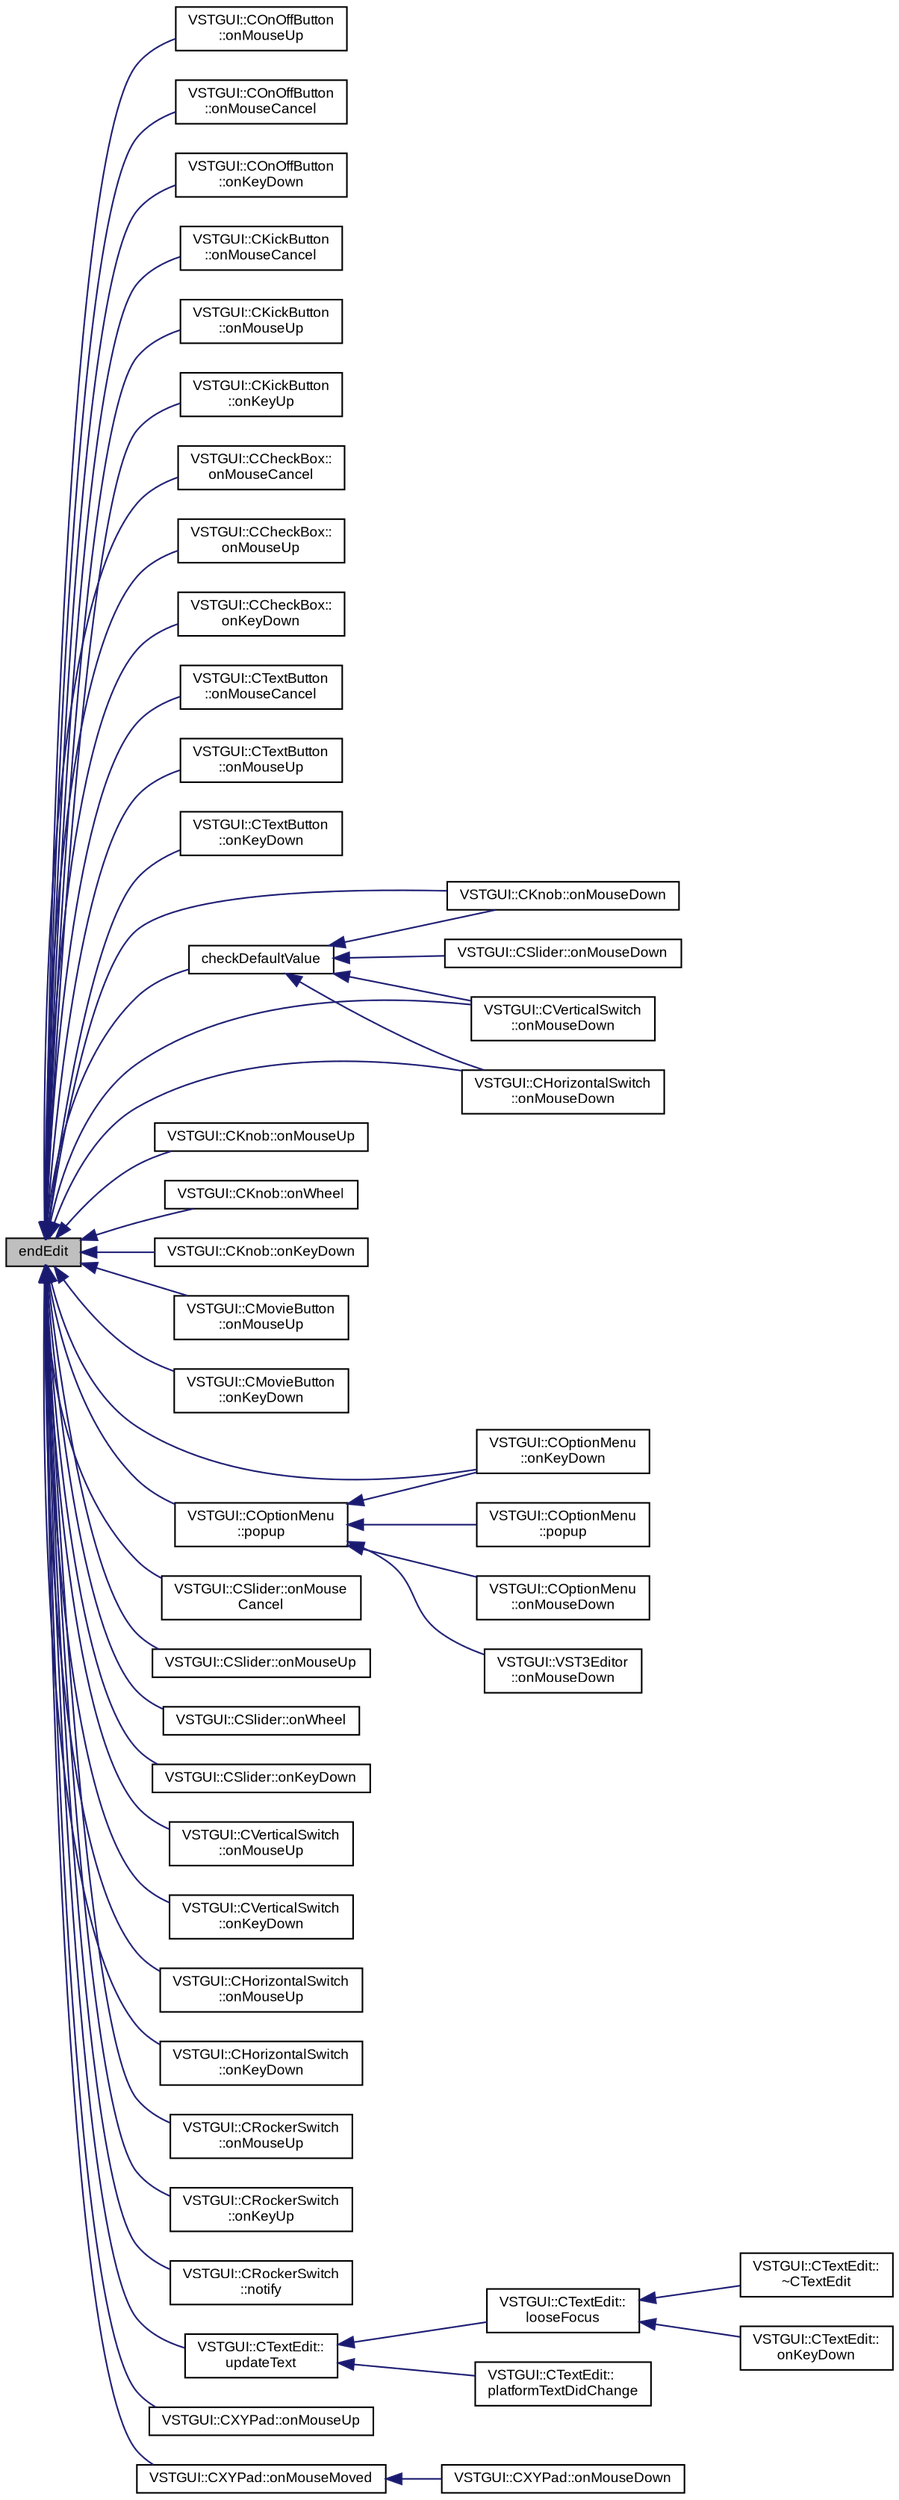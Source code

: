 digraph "endEdit"
{
  bgcolor="transparent";
  edge [fontname="Arial",fontsize="9",labelfontname="Arial",labelfontsize="9"];
  node [fontname="Arial",fontsize="9",shape=record];
  rankdir="LR";
  Node1 [label="endEdit",height=0.2,width=0.4,color="black", fillcolor="grey75", style="filled" fontcolor="black"];
  Node1 -> Node2 [dir="back",color="midnightblue",fontsize="9",style="solid",fontname="Arial"];
  Node2 [label="VSTGUI::COnOffButton\l::onMouseUp",height=0.2,width=0.4,color="black",URL="$class_v_s_t_g_u_i_1_1_c_on_off_button.html#a25821e254b2ee5fabdda756c1c301fc0",tooltip="called when a mouse up event occurs "];
  Node1 -> Node3 [dir="back",color="midnightblue",fontsize="9",style="solid",fontname="Arial"];
  Node3 [label="VSTGUI::COnOffButton\l::onMouseCancel",height=0.2,width=0.4,color="black",URL="$class_v_s_t_g_u_i_1_1_c_on_off_button.html#a5229f5e751d2e25e9d81ba619455a25c",tooltip="called when mouse tracking should be canceled "];
  Node1 -> Node4 [dir="back",color="midnightblue",fontsize="9",style="solid",fontname="Arial"];
  Node4 [label="VSTGUI::COnOffButton\l::onKeyDown",height=0.2,width=0.4,color="black",URL="$class_v_s_t_g_u_i_1_1_c_on_off_button.html#ab3e92822dfb33fc98af5cc4d4d65768d",tooltip="called if a key down event occurs and this view has focus "];
  Node1 -> Node5 [dir="back",color="midnightblue",fontsize="9",style="solid",fontname="Arial"];
  Node5 [label="VSTGUI::CKickButton\l::onMouseCancel",height=0.2,width=0.4,color="black",URL="$class_v_s_t_g_u_i_1_1_c_kick_button.html#a5229f5e751d2e25e9d81ba619455a25c",tooltip="called when mouse tracking should be canceled "];
  Node1 -> Node6 [dir="back",color="midnightblue",fontsize="9",style="solid",fontname="Arial"];
  Node6 [label="VSTGUI::CKickButton\l::onMouseUp",height=0.2,width=0.4,color="black",URL="$class_v_s_t_g_u_i_1_1_c_kick_button.html#a25821e254b2ee5fabdda756c1c301fc0",tooltip="called when a mouse up event occurs "];
  Node1 -> Node7 [dir="back",color="midnightblue",fontsize="9",style="solid",fontname="Arial"];
  Node7 [label="VSTGUI::CKickButton\l::onKeyUp",height=0.2,width=0.4,color="black",URL="$class_v_s_t_g_u_i_1_1_c_kick_button.html#ac50da528f8b849272593684073541b3b",tooltip="called if a key up event occurs and this view has focus "];
  Node1 -> Node8 [dir="back",color="midnightblue",fontsize="9",style="solid",fontname="Arial"];
  Node8 [label="VSTGUI::CCheckBox::\lonMouseCancel",height=0.2,width=0.4,color="black",URL="$class_v_s_t_g_u_i_1_1_c_check_box.html#a5229f5e751d2e25e9d81ba619455a25c",tooltip="called when mouse tracking should be canceled "];
  Node1 -> Node9 [dir="back",color="midnightblue",fontsize="9",style="solid",fontname="Arial"];
  Node9 [label="VSTGUI::CCheckBox::\lonMouseUp",height=0.2,width=0.4,color="black",URL="$class_v_s_t_g_u_i_1_1_c_check_box.html#a25821e254b2ee5fabdda756c1c301fc0",tooltip="called when a mouse up event occurs "];
  Node1 -> Node10 [dir="back",color="midnightblue",fontsize="9",style="solid",fontname="Arial"];
  Node10 [label="VSTGUI::CCheckBox::\lonKeyDown",height=0.2,width=0.4,color="black",URL="$class_v_s_t_g_u_i_1_1_c_check_box.html#ab3e92822dfb33fc98af5cc4d4d65768d",tooltip="called if a key down event occurs and this view has focus "];
  Node1 -> Node11 [dir="back",color="midnightblue",fontsize="9",style="solid",fontname="Arial"];
  Node11 [label="VSTGUI::CTextButton\l::onMouseCancel",height=0.2,width=0.4,color="black",URL="$class_v_s_t_g_u_i_1_1_c_text_button.html#a5229f5e751d2e25e9d81ba619455a25c",tooltip="called when mouse tracking should be canceled "];
  Node1 -> Node12 [dir="back",color="midnightblue",fontsize="9",style="solid",fontname="Arial"];
  Node12 [label="VSTGUI::CTextButton\l::onMouseUp",height=0.2,width=0.4,color="black",URL="$class_v_s_t_g_u_i_1_1_c_text_button.html#a25821e254b2ee5fabdda756c1c301fc0",tooltip="called when a mouse up event occurs "];
  Node1 -> Node13 [dir="back",color="midnightblue",fontsize="9",style="solid",fontname="Arial"];
  Node13 [label="VSTGUI::CTextButton\l::onKeyDown",height=0.2,width=0.4,color="black",URL="$class_v_s_t_g_u_i_1_1_c_text_button.html#ab3e92822dfb33fc98af5cc4d4d65768d",tooltip="called if a key down event occurs and this view has focus "];
  Node1 -> Node14 [dir="back",color="midnightblue",fontsize="9",style="solid",fontname="Arial"];
  Node14 [label="checkDefaultValue",height=0.2,width=0.4,color="black",URL="$class_v_s_t_g_u_i_1_1_c_control.html#a5b0ed7ded11a5b04a43b49dd15a85190"];
  Node14 -> Node15 [dir="back",color="midnightblue",fontsize="9",style="solid",fontname="Arial"];
  Node15 [label="VSTGUI::CKnob::onMouseDown",height=0.2,width=0.4,color="black",URL="$class_v_s_t_g_u_i_1_1_c_knob.html#af5e4151d575380ad56bf87893631f03d",tooltip="called when a mouse down event occurs "];
  Node14 -> Node16 [dir="back",color="midnightblue",fontsize="9",style="solid",fontname="Arial"];
  Node16 [label="VSTGUI::CSlider::onMouseDown",height=0.2,width=0.4,color="black",URL="$class_v_s_t_g_u_i_1_1_c_slider.html#af5e4151d575380ad56bf87893631f03d",tooltip="called when a mouse down event occurs "];
  Node14 -> Node17 [dir="back",color="midnightblue",fontsize="9",style="solid",fontname="Arial"];
  Node17 [label="VSTGUI::CVerticalSwitch\l::onMouseDown",height=0.2,width=0.4,color="black",URL="$class_v_s_t_g_u_i_1_1_c_vertical_switch.html#af5e4151d575380ad56bf87893631f03d",tooltip="called when a mouse down event occurs "];
  Node14 -> Node18 [dir="back",color="midnightblue",fontsize="9",style="solid",fontname="Arial"];
  Node18 [label="VSTGUI::CHorizontalSwitch\l::onMouseDown",height=0.2,width=0.4,color="black",URL="$class_v_s_t_g_u_i_1_1_c_horizontal_switch.html#af5e4151d575380ad56bf87893631f03d",tooltip="called when a mouse down event occurs "];
  Node1 -> Node15 [dir="back",color="midnightblue",fontsize="9",style="solid",fontname="Arial"];
  Node1 -> Node19 [dir="back",color="midnightblue",fontsize="9",style="solid",fontname="Arial"];
  Node19 [label="VSTGUI::CKnob::onMouseUp",height=0.2,width=0.4,color="black",URL="$class_v_s_t_g_u_i_1_1_c_knob.html#a25821e254b2ee5fabdda756c1c301fc0",tooltip="called when a mouse up event occurs "];
  Node1 -> Node20 [dir="back",color="midnightblue",fontsize="9",style="solid",fontname="Arial"];
  Node20 [label="VSTGUI::CKnob::onWheel",height=0.2,width=0.4,color="black",URL="$class_v_s_t_g_u_i_1_1_c_knob.html#aff7d0cc32cff2cc6fb023b227c9f6cb4",tooltip="called if a mouse wheel event is happening over this view "];
  Node1 -> Node21 [dir="back",color="midnightblue",fontsize="9",style="solid",fontname="Arial"];
  Node21 [label="VSTGUI::CKnob::onKeyDown",height=0.2,width=0.4,color="black",URL="$class_v_s_t_g_u_i_1_1_c_knob.html#ab3e92822dfb33fc98af5cc4d4d65768d",tooltip="called if a key down event occurs and this view has focus "];
  Node1 -> Node22 [dir="back",color="midnightblue",fontsize="9",style="solid",fontname="Arial"];
  Node22 [label="VSTGUI::CMovieButton\l::onMouseUp",height=0.2,width=0.4,color="black",URL="$class_v_s_t_g_u_i_1_1_c_movie_button.html#a25821e254b2ee5fabdda756c1c301fc0",tooltip="called when a mouse up event occurs "];
  Node1 -> Node23 [dir="back",color="midnightblue",fontsize="9",style="solid",fontname="Arial"];
  Node23 [label="VSTGUI::CMovieButton\l::onKeyDown",height=0.2,width=0.4,color="black",URL="$class_v_s_t_g_u_i_1_1_c_movie_button.html#ab3e92822dfb33fc98af5cc4d4d65768d",tooltip="called if a key down event occurs and this view has focus "];
  Node1 -> Node24 [dir="back",color="midnightblue",fontsize="9",style="solid",fontname="Arial"];
  Node24 [label="VSTGUI::COptionMenu\l::onKeyDown",height=0.2,width=0.4,color="black",URL="$class_v_s_t_g_u_i_1_1_c_option_menu.html#ab3e92822dfb33fc98af5cc4d4d65768d",tooltip="called if a key down event occurs and this view has focus "];
  Node1 -> Node25 [dir="back",color="midnightblue",fontsize="9",style="solid",fontname="Arial"];
  Node25 [label="VSTGUI::COptionMenu\l::popup",height=0.2,width=0.4,color="black",URL="$class_v_s_t_g_u_i_1_1_c_option_menu.html#ae16683842653f97cac2c61e255bdfc53",tooltip="pops up menu "];
  Node25 -> Node24 [dir="back",color="midnightblue",fontsize="9",style="solid",fontname="Arial"];
  Node25 -> Node26 [dir="back",color="midnightblue",fontsize="9",style="solid",fontname="Arial"];
  Node26 [label="VSTGUI::COptionMenu\l::popup",height=0.2,width=0.4,color="black",URL="$class_v_s_t_g_u_i_1_1_c_option_menu.html#a4f4bb4ba2aa2b7a347f9de2c3da1a265",tooltip="pops up menu at frameLocation "];
  Node25 -> Node27 [dir="back",color="midnightblue",fontsize="9",style="solid",fontname="Arial"];
  Node27 [label="VSTGUI::COptionMenu\l::onMouseDown",height=0.2,width=0.4,color="black",URL="$class_v_s_t_g_u_i_1_1_c_option_menu.html#af5e4151d575380ad56bf87893631f03d",tooltip="called when a mouse down event occurs "];
  Node25 -> Node28 [dir="back",color="midnightblue",fontsize="9",style="solid",fontname="Arial"];
  Node28 [label="VSTGUI::VST3Editor\l::onMouseDown",height=0.2,width=0.4,color="black",URL="$class_v_s_t_g_u_i_1_1_v_s_t3_editor.html#a4305e69d2e6fc870a37b123050120e13",tooltip="a mouse down event happend on the frame at position where. If the observer handles this..."];
  Node1 -> Node29 [dir="back",color="midnightblue",fontsize="9",style="solid",fontname="Arial"];
  Node29 [label="VSTGUI::CSlider::onMouse\lCancel",height=0.2,width=0.4,color="black",URL="$class_v_s_t_g_u_i_1_1_c_slider.html#a5229f5e751d2e25e9d81ba619455a25c",tooltip="called when mouse tracking should be canceled "];
  Node1 -> Node30 [dir="back",color="midnightblue",fontsize="9",style="solid",fontname="Arial"];
  Node30 [label="VSTGUI::CSlider::onMouseUp",height=0.2,width=0.4,color="black",URL="$class_v_s_t_g_u_i_1_1_c_slider.html#a25821e254b2ee5fabdda756c1c301fc0",tooltip="called when a mouse up event occurs "];
  Node1 -> Node31 [dir="back",color="midnightblue",fontsize="9",style="solid",fontname="Arial"];
  Node31 [label="VSTGUI::CSlider::onWheel",height=0.2,width=0.4,color="black",URL="$class_v_s_t_g_u_i_1_1_c_slider.html#aff7d0cc32cff2cc6fb023b227c9f6cb4",tooltip="called if a mouse wheel event is happening over this view "];
  Node1 -> Node32 [dir="back",color="midnightblue",fontsize="9",style="solid",fontname="Arial"];
  Node32 [label="VSTGUI::CSlider::onKeyDown",height=0.2,width=0.4,color="black",URL="$class_v_s_t_g_u_i_1_1_c_slider.html#ab3e92822dfb33fc98af5cc4d4d65768d",tooltip="called if a key down event occurs and this view has focus "];
  Node1 -> Node17 [dir="back",color="midnightblue",fontsize="9",style="solid",fontname="Arial"];
  Node1 -> Node33 [dir="back",color="midnightblue",fontsize="9",style="solid",fontname="Arial"];
  Node33 [label="VSTGUI::CVerticalSwitch\l::onMouseUp",height=0.2,width=0.4,color="black",URL="$class_v_s_t_g_u_i_1_1_c_vertical_switch.html#a25821e254b2ee5fabdda756c1c301fc0",tooltip="called when a mouse up event occurs "];
  Node1 -> Node34 [dir="back",color="midnightblue",fontsize="9",style="solid",fontname="Arial"];
  Node34 [label="VSTGUI::CVerticalSwitch\l::onKeyDown",height=0.2,width=0.4,color="black",URL="$class_v_s_t_g_u_i_1_1_c_vertical_switch.html#ab3e92822dfb33fc98af5cc4d4d65768d",tooltip="called if a key down event occurs and this view has focus "];
  Node1 -> Node18 [dir="back",color="midnightblue",fontsize="9",style="solid",fontname="Arial"];
  Node1 -> Node35 [dir="back",color="midnightblue",fontsize="9",style="solid",fontname="Arial"];
  Node35 [label="VSTGUI::CHorizontalSwitch\l::onMouseUp",height=0.2,width=0.4,color="black",URL="$class_v_s_t_g_u_i_1_1_c_horizontal_switch.html#a25821e254b2ee5fabdda756c1c301fc0",tooltip="called when a mouse up event occurs "];
  Node1 -> Node36 [dir="back",color="midnightblue",fontsize="9",style="solid",fontname="Arial"];
  Node36 [label="VSTGUI::CHorizontalSwitch\l::onKeyDown",height=0.2,width=0.4,color="black",URL="$class_v_s_t_g_u_i_1_1_c_horizontal_switch.html#ab3e92822dfb33fc98af5cc4d4d65768d",tooltip="called if a key down event occurs and this view has focus "];
  Node1 -> Node37 [dir="back",color="midnightblue",fontsize="9",style="solid",fontname="Arial"];
  Node37 [label="VSTGUI::CRockerSwitch\l::onMouseUp",height=0.2,width=0.4,color="black",URL="$class_v_s_t_g_u_i_1_1_c_rocker_switch.html#a25821e254b2ee5fabdda756c1c301fc0",tooltip="called when a mouse up event occurs "];
  Node1 -> Node38 [dir="back",color="midnightblue",fontsize="9",style="solid",fontname="Arial"];
  Node38 [label="VSTGUI::CRockerSwitch\l::onKeyUp",height=0.2,width=0.4,color="black",URL="$class_v_s_t_g_u_i_1_1_c_rocker_switch.html#ac50da528f8b849272593684073541b3b",tooltip="called if a key up event occurs and this view has focus "];
  Node1 -> Node39 [dir="back",color="midnightblue",fontsize="9",style="solid",fontname="Arial"];
  Node39 [label="VSTGUI::CRockerSwitch\l::notify",height=0.2,width=0.4,color="black",URL="$class_v_s_t_g_u_i_1_1_c_rocker_switch.html#a15414e56ad0060f4b50f81ff44ad2a3e"];
  Node1 -> Node40 [dir="back",color="midnightblue",fontsize="9",style="solid",fontname="Arial"];
  Node40 [label="VSTGUI::CTextEdit::\lupdateText",height=0.2,width=0.4,color="black",URL="$class_v_s_t_g_u_i_1_1_c_text_edit.html#aa82b02c80ace5d87a049c6ef8278ccf7"];
  Node40 -> Node41 [dir="back",color="midnightblue",fontsize="9",style="solid",fontname="Arial"];
  Node41 [label="VSTGUI::CTextEdit::\lplatformTextDidChange",height=0.2,width=0.4,color="black",URL="$class_v_s_t_g_u_i_1_1_c_text_edit.html#a3f22012681c740d847b45b1d88888d9f"];
  Node40 -> Node42 [dir="back",color="midnightblue",fontsize="9",style="solid",fontname="Arial"];
  Node42 [label="VSTGUI::CTextEdit::\llooseFocus",height=0.2,width=0.4,color="black",URL="$class_v_s_t_g_u_i_1_1_c_text_edit.html#aba08198e3f9d7bba967b0c5ab3cae07a",tooltip="called if view should loose focus "];
  Node42 -> Node43 [dir="back",color="midnightblue",fontsize="9",style="solid",fontname="Arial"];
  Node43 [label="VSTGUI::CTextEdit::\l~CTextEdit",height=0.2,width=0.4,color="black",URL="$class_v_s_t_g_u_i_1_1_c_text_edit.html#ab1800b11e77d848dd78ba1d12b26455c"];
  Node42 -> Node44 [dir="back",color="midnightblue",fontsize="9",style="solid",fontname="Arial"];
  Node44 [label="VSTGUI::CTextEdit::\lonKeyDown",height=0.2,width=0.4,color="black",URL="$class_v_s_t_g_u_i_1_1_c_text_edit.html#ab3e92822dfb33fc98af5cc4d4d65768d",tooltip="called if a key down event occurs and this view has focus "];
  Node1 -> Node45 [dir="back",color="midnightblue",fontsize="9",style="solid",fontname="Arial"];
  Node45 [label="VSTGUI::CXYPad::onMouseUp",height=0.2,width=0.4,color="black",URL="$class_v_s_t_g_u_i_1_1_c_x_y_pad.html#a25821e254b2ee5fabdda756c1c301fc0",tooltip="called when a mouse up event occurs "];
  Node1 -> Node46 [dir="back",color="midnightblue",fontsize="9",style="solid",fontname="Arial"];
  Node46 [label="VSTGUI::CXYPad::onMouseMoved",height=0.2,width=0.4,color="black",URL="$class_v_s_t_g_u_i_1_1_c_x_y_pad.html#ac8855959285a9555faaa8b0313e07027",tooltip="called when a mouse move event occurs "];
  Node46 -> Node47 [dir="back",color="midnightblue",fontsize="9",style="solid",fontname="Arial"];
  Node47 [label="VSTGUI::CXYPad::onMouseDown",height=0.2,width=0.4,color="black",URL="$class_v_s_t_g_u_i_1_1_c_x_y_pad.html#af5e4151d575380ad56bf87893631f03d",tooltip="called when a mouse down event occurs "];
}
